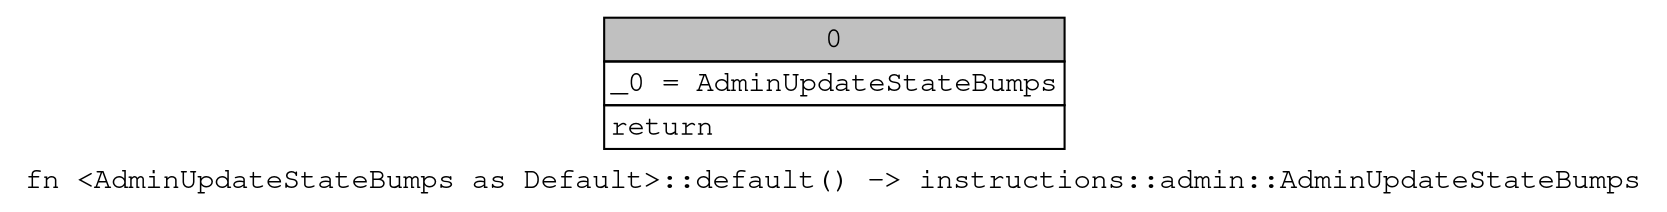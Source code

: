 digraph Mir_0_6957 {
    graph [fontname="Courier, monospace"];
    node [fontname="Courier, monospace"];
    edge [fontname="Courier, monospace"];
    label=<fn &lt;AdminUpdateStateBumps as Default&gt;::default() -&gt; instructions::admin::AdminUpdateStateBumps<br align="left"/>>;
    bb0__0_6957 [shape="none", label=<<table border="0" cellborder="1" cellspacing="0"><tr><td bgcolor="gray" align="center" colspan="1">0</td></tr><tr><td align="left" balign="left">_0 = AdminUpdateStateBumps<br/></td></tr><tr><td align="left">return</td></tr></table>>];
}
